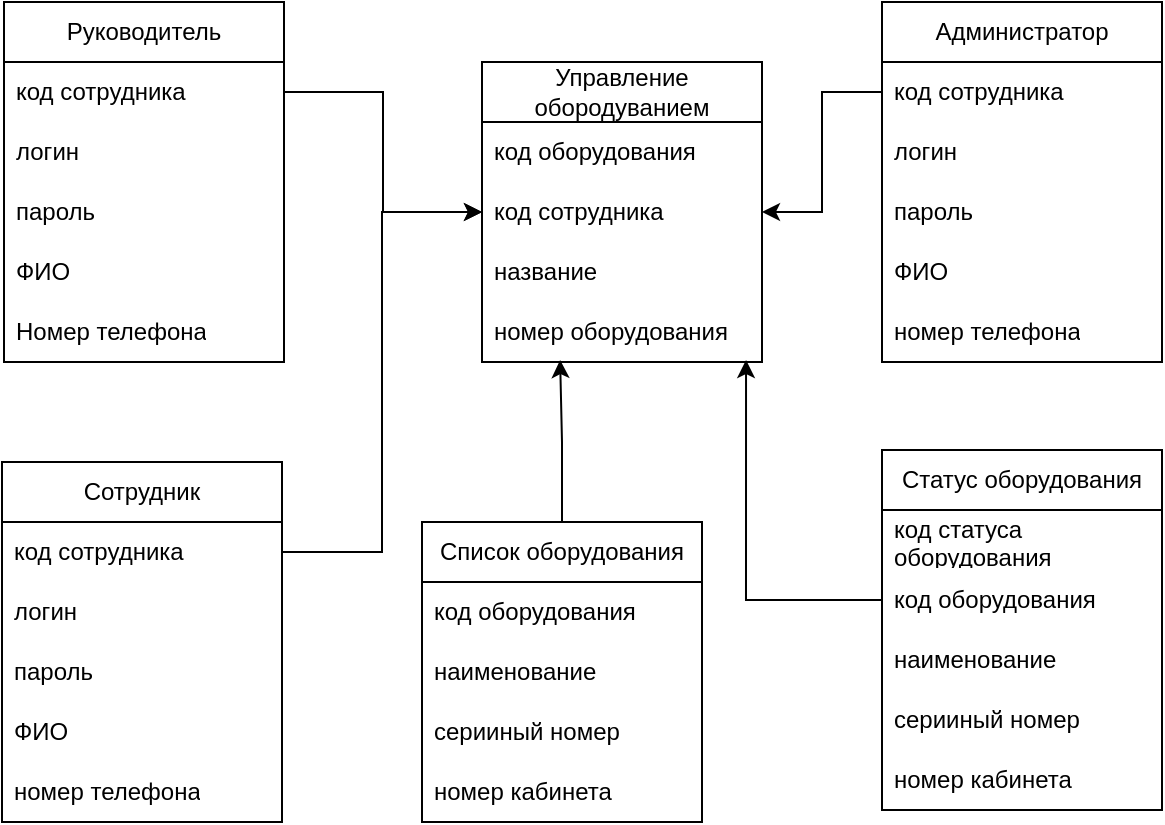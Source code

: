 <mxfile version="21.2.8" type="device">
  <diagram id="C5RBs43oDa-KdzZeNtuy" name="Page-1">
    <mxGraphModel dx="1418" dy="828" grid="1" gridSize="10" guides="1" tooltips="1" connect="1" arrows="1" fold="1" page="1" pageScale="1" pageWidth="827" pageHeight="1169" math="0" shadow="0">
      <root>
        <mxCell id="WIyWlLk6GJQsqaUBKTNV-0" />
        <mxCell id="WIyWlLk6GJQsqaUBKTNV-1" parent="WIyWlLk6GJQsqaUBKTNV-0" />
        <mxCell id="cC3bqygA9Lur-EvLjp_S-0" value="Руководитель" style="swimlane;fontStyle=0;childLayout=stackLayout;horizontal=1;startSize=30;horizontalStack=0;resizeParent=1;resizeParentMax=0;resizeLast=0;collapsible=1;marginBottom=0;whiteSpace=wrap;html=1;" parent="WIyWlLk6GJQsqaUBKTNV-1" vertex="1">
          <mxGeometry x="91" y="60" width="140" height="180" as="geometry" />
        </mxCell>
        <mxCell id="cC3bqygA9Lur-EvLjp_S-15" value="код сотрудника" style="text;strokeColor=none;fillColor=none;align=left;verticalAlign=middle;spacingLeft=4;spacingRight=4;overflow=hidden;points=[[0,0.5],[1,0.5]];portConstraint=eastwest;rotatable=0;whiteSpace=wrap;html=1;" parent="cC3bqygA9Lur-EvLjp_S-0" vertex="1">
          <mxGeometry y="30" width="140" height="30" as="geometry" />
        </mxCell>
        <mxCell id="cC3bqygA9Lur-EvLjp_S-1" value="логин" style="text;strokeColor=none;fillColor=none;align=left;verticalAlign=middle;spacingLeft=4;spacingRight=4;overflow=hidden;points=[[0,0.5],[1,0.5]];portConstraint=eastwest;rotatable=0;whiteSpace=wrap;html=1;" parent="cC3bqygA9Lur-EvLjp_S-0" vertex="1">
          <mxGeometry y="60" width="140" height="30" as="geometry" />
        </mxCell>
        <mxCell id="cC3bqygA9Lur-EvLjp_S-2" value="пароль" style="text;strokeColor=none;fillColor=none;align=left;verticalAlign=middle;spacingLeft=4;spacingRight=4;overflow=hidden;points=[[0,0.5],[1,0.5]];portConstraint=eastwest;rotatable=0;whiteSpace=wrap;html=1;" parent="cC3bqygA9Lur-EvLjp_S-0" vertex="1">
          <mxGeometry y="90" width="140" height="30" as="geometry" />
        </mxCell>
        <mxCell id="lQwCAfQHZuTjg5wV2Eo8-4" value="ФИО" style="text;strokeColor=none;fillColor=none;align=left;verticalAlign=middle;spacingLeft=4;spacingRight=4;overflow=hidden;points=[[0,0.5],[1,0.5]];portConstraint=eastwest;rotatable=0;whiteSpace=wrap;html=1;" vertex="1" parent="cC3bqygA9Lur-EvLjp_S-0">
          <mxGeometry y="120" width="140" height="30" as="geometry" />
        </mxCell>
        <mxCell id="lQwCAfQHZuTjg5wV2Eo8-5" value="Номер телефона" style="text;strokeColor=none;fillColor=none;align=left;verticalAlign=middle;spacingLeft=4;spacingRight=4;overflow=hidden;points=[[0,0.5],[1,0.5]];portConstraint=eastwest;rotatable=0;whiteSpace=wrap;html=1;" vertex="1" parent="cC3bqygA9Lur-EvLjp_S-0">
          <mxGeometry y="150" width="140" height="30" as="geometry" />
        </mxCell>
        <mxCell id="cC3bqygA9Lur-EvLjp_S-4" value="Сотрудник" style="swimlane;fontStyle=0;childLayout=stackLayout;horizontal=1;startSize=30;horizontalStack=0;resizeParent=1;resizeParentMax=0;resizeLast=0;collapsible=1;marginBottom=0;whiteSpace=wrap;html=1;" parent="WIyWlLk6GJQsqaUBKTNV-1" vertex="1">
          <mxGeometry x="90" y="290" width="140" height="180" as="geometry" />
        </mxCell>
        <mxCell id="cC3bqygA9Lur-EvLjp_S-16" value="код сотрудника" style="text;strokeColor=none;fillColor=none;align=left;verticalAlign=middle;spacingLeft=4;spacingRight=4;overflow=hidden;points=[[0,0.5],[1,0.5]];portConstraint=eastwest;rotatable=0;whiteSpace=wrap;html=1;" parent="cC3bqygA9Lur-EvLjp_S-4" vertex="1">
          <mxGeometry y="30" width="140" height="30" as="geometry" />
        </mxCell>
        <mxCell id="cC3bqygA9Lur-EvLjp_S-5" value="логин" style="text;strokeColor=none;fillColor=none;align=left;verticalAlign=middle;spacingLeft=4;spacingRight=4;overflow=hidden;points=[[0,0.5],[1,0.5]];portConstraint=eastwest;rotatable=0;whiteSpace=wrap;html=1;" parent="cC3bqygA9Lur-EvLjp_S-4" vertex="1">
          <mxGeometry y="60" width="140" height="30" as="geometry" />
        </mxCell>
        <mxCell id="cC3bqygA9Lur-EvLjp_S-6" value="пароль" style="text;strokeColor=none;fillColor=none;align=left;verticalAlign=middle;spacingLeft=4;spacingRight=4;overflow=hidden;points=[[0,0.5],[1,0.5]];portConstraint=eastwest;rotatable=0;whiteSpace=wrap;html=1;" parent="cC3bqygA9Lur-EvLjp_S-4" vertex="1">
          <mxGeometry y="90" width="140" height="30" as="geometry" />
        </mxCell>
        <mxCell id="cC3bqygA9Lur-EvLjp_S-7" value="ФИО" style="text;strokeColor=none;fillColor=none;align=left;verticalAlign=middle;spacingLeft=4;spacingRight=4;overflow=hidden;points=[[0,0.5],[1,0.5]];portConstraint=eastwest;rotatable=0;whiteSpace=wrap;html=1;" parent="cC3bqygA9Lur-EvLjp_S-4" vertex="1">
          <mxGeometry y="120" width="140" height="30" as="geometry" />
        </mxCell>
        <mxCell id="cC3bqygA9Lur-EvLjp_S-8" value="номер телефона" style="text;strokeColor=none;fillColor=none;align=left;verticalAlign=middle;spacingLeft=4;spacingRight=4;overflow=hidden;points=[[0,0.5],[1,0.5]];portConstraint=eastwest;rotatable=0;whiteSpace=wrap;html=1;" parent="cC3bqygA9Lur-EvLjp_S-4" vertex="1">
          <mxGeometry y="150" width="140" height="30" as="geometry" />
        </mxCell>
        <mxCell id="cC3bqygA9Lur-EvLjp_S-11" value="Управление обородуванием" style="swimlane;fontStyle=0;childLayout=stackLayout;horizontal=1;startSize=30;horizontalStack=0;resizeParent=1;resizeParentMax=0;resizeLast=0;collapsible=1;marginBottom=0;whiteSpace=wrap;html=1;" parent="WIyWlLk6GJQsqaUBKTNV-1" vertex="1">
          <mxGeometry x="330" y="90" width="140" height="150" as="geometry" />
        </mxCell>
        <mxCell id="cC3bqygA9Lur-EvLjp_S-12" value="код оборудования" style="text;strokeColor=none;fillColor=none;align=left;verticalAlign=middle;spacingLeft=4;spacingRight=4;overflow=hidden;points=[[0,0.5],[1,0.5]];portConstraint=eastwest;rotatable=0;whiteSpace=wrap;html=1;" parent="cC3bqygA9Lur-EvLjp_S-11" vertex="1">
          <mxGeometry y="30" width="140" height="30" as="geometry" />
        </mxCell>
        <mxCell id="lQwCAfQHZuTjg5wV2Eo8-8" value="код сотрудника" style="text;strokeColor=none;fillColor=none;align=left;verticalAlign=middle;spacingLeft=4;spacingRight=4;overflow=hidden;points=[[0,0.5],[1,0.5]];portConstraint=eastwest;rotatable=0;whiteSpace=wrap;html=1;" vertex="1" parent="cC3bqygA9Lur-EvLjp_S-11">
          <mxGeometry y="60" width="140" height="30" as="geometry" />
        </mxCell>
        <mxCell id="cC3bqygA9Lur-EvLjp_S-13" value="название" style="text;strokeColor=none;fillColor=none;align=left;verticalAlign=middle;spacingLeft=4;spacingRight=4;overflow=hidden;points=[[0,0.5],[1,0.5]];portConstraint=eastwest;rotatable=0;whiteSpace=wrap;html=1;" parent="cC3bqygA9Lur-EvLjp_S-11" vertex="1">
          <mxGeometry y="90" width="140" height="30" as="geometry" />
        </mxCell>
        <mxCell id="lQwCAfQHZuTjg5wV2Eo8-0" value="номер оборудования" style="text;strokeColor=none;fillColor=none;align=left;verticalAlign=middle;spacingLeft=4;spacingRight=4;overflow=hidden;points=[[0,0.5],[1,0.5]];portConstraint=eastwest;rotatable=0;whiteSpace=wrap;html=1;" vertex="1" parent="cC3bqygA9Lur-EvLjp_S-11">
          <mxGeometry y="120" width="140" height="30" as="geometry" />
        </mxCell>
        <mxCell id="cC3bqygA9Lur-EvLjp_S-17" style="edgeStyle=orthogonalEdgeStyle;rounded=0;orthogonalLoop=1;jettySize=auto;html=1;exitX=1;exitY=0.5;exitDx=0;exitDy=0;entryX=0;entryY=0.5;entryDx=0;entryDy=0;" parent="WIyWlLk6GJQsqaUBKTNV-1" source="cC3bqygA9Lur-EvLjp_S-15" target="lQwCAfQHZuTjg5wV2Eo8-8" edge="1">
          <mxGeometry relative="1" as="geometry" />
        </mxCell>
        <mxCell id="cC3bqygA9Lur-EvLjp_S-18" style="edgeStyle=orthogonalEdgeStyle;rounded=0;orthogonalLoop=1;jettySize=auto;html=1;exitX=1;exitY=0.5;exitDx=0;exitDy=0;entryX=0;entryY=0.5;entryDx=0;entryDy=0;" parent="WIyWlLk6GJQsqaUBKTNV-1" source="cC3bqygA9Lur-EvLjp_S-16" target="lQwCAfQHZuTjg5wV2Eo8-8" edge="1">
          <mxGeometry relative="1" as="geometry" />
        </mxCell>
        <mxCell id="cC3bqygA9Lur-EvLjp_S-33" style="edgeStyle=orthogonalEdgeStyle;rounded=0;orthogonalLoop=1;jettySize=auto;html=1;exitX=0.5;exitY=0;exitDx=0;exitDy=0;entryX=0.279;entryY=0.967;entryDx=0;entryDy=0;entryPerimeter=0;" parent="WIyWlLk6GJQsqaUBKTNV-1" source="cC3bqygA9Lur-EvLjp_S-19" target="lQwCAfQHZuTjg5wV2Eo8-0" edge="1">
          <mxGeometry relative="1" as="geometry">
            <mxPoint x="370" y="280" as="targetPoint" />
          </mxGeometry>
        </mxCell>
        <mxCell id="cC3bqygA9Lur-EvLjp_S-19" value="Список оборудования" style="swimlane;fontStyle=0;childLayout=stackLayout;horizontal=1;startSize=30;horizontalStack=0;resizeParent=1;resizeParentMax=0;resizeLast=0;collapsible=1;marginBottom=0;whiteSpace=wrap;html=1;" parent="WIyWlLk6GJQsqaUBKTNV-1" vertex="1">
          <mxGeometry x="300" y="320" width="140" height="150" as="geometry" />
        </mxCell>
        <mxCell id="cC3bqygA9Lur-EvLjp_S-20" value="код оборудования" style="text;strokeColor=none;fillColor=none;align=left;verticalAlign=middle;spacingLeft=4;spacingRight=4;overflow=hidden;points=[[0,0.5],[1,0.5]];portConstraint=eastwest;rotatable=0;whiteSpace=wrap;html=1;" parent="cC3bqygA9Lur-EvLjp_S-19" vertex="1">
          <mxGeometry y="30" width="140" height="30" as="geometry" />
        </mxCell>
        <mxCell id="cC3bqygA9Lur-EvLjp_S-22" value="наименование" style="text;strokeColor=none;fillColor=none;align=left;verticalAlign=middle;spacingLeft=4;spacingRight=4;overflow=hidden;points=[[0,0.5],[1,0.5]];portConstraint=eastwest;rotatable=0;whiteSpace=wrap;html=1;" parent="cC3bqygA9Lur-EvLjp_S-19" vertex="1">
          <mxGeometry y="60" width="140" height="30" as="geometry" />
        </mxCell>
        <mxCell id="cC3bqygA9Lur-EvLjp_S-21" value="серииный номер" style="text;strokeColor=none;fillColor=none;align=left;verticalAlign=middle;spacingLeft=4;spacingRight=4;overflow=hidden;points=[[0,0.5],[1,0.5]];portConstraint=eastwest;rotatable=0;whiteSpace=wrap;html=1;" parent="cC3bqygA9Lur-EvLjp_S-19" vertex="1">
          <mxGeometry y="90" width="140" height="30" as="geometry" />
        </mxCell>
        <mxCell id="cC3bqygA9Lur-EvLjp_S-23" value="номер кабинета" style="text;strokeColor=none;fillColor=none;align=left;verticalAlign=middle;spacingLeft=4;spacingRight=4;overflow=hidden;points=[[0,0.5],[1,0.5]];portConstraint=eastwest;rotatable=0;whiteSpace=wrap;html=1;" parent="cC3bqygA9Lur-EvLjp_S-19" vertex="1">
          <mxGeometry y="120" width="140" height="30" as="geometry" />
        </mxCell>
        <mxCell id="cC3bqygA9Lur-EvLjp_S-26" value="Администратор" style="swimlane;fontStyle=0;childLayout=stackLayout;horizontal=1;startSize=30;horizontalStack=0;resizeParent=1;resizeParentMax=0;resizeLast=0;collapsible=1;marginBottom=0;whiteSpace=wrap;html=1;" parent="WIyWlLk6GJQsqaUBKTNV-1" vertex="1">
          <mxGeometry x="530" y="60" width="140" height="180" as="geometry" />
        </mxCell>
        <mxCell id="cC3bqygA9Lur-EvLjp_S-27" value="код сотрудника" style="text;strokeColor=none;fillColor=none;align=left;verticalAlign=middle;spacingLeft=4;spacingRight=4;overflow=hidden;points=[[0,0.5],[1,0.5]];portConstraint=eastwest;rotatable=0;whiteSpace=wrap;html=1;" parent="cC3bqygA9Lur-EvLjp_S-26" vertex="1">
          <mxGeometry y="30" width="140" height="30" as="geometry" />
        </mxCell>
        <mxCell id="cC3bqygA9Lur-EvLjp_S-28" value="логин" style="text;strokeColor=none;fillColor=none;align=left;verticalAlign=middle;spacingLeft=4;spacingRight=4;overflow=hidden;points=[[0,0.5],[1,0.5]];portConstraint=eastwest;rotatable=0;whiteSpace=wrap;html=1;" parent="cC3bqygA9Lur-EvLjp_S-26" vertex="1">
          <mxGeometry y="60" width="140" height="30" as="geometry" />
        </mxCell>
        <mxCell id="cC3bqygA9Lur-EvLjp_S-29" value="пароль" style="text;strokeColor=none;fillColor=none;align=left;verticalAlign=middle;spacingLeft=4;spacingRight=4;overflow=hidden;points=[[0,0.5],[1,0.5]];portConstraint=eastwest;rotatable=0;whiteSpace=wrap;html=1;" parent="cC3bqygA9Lur-EvLjp_S-26" vertex="1">
          <mxGeometry y="90" width="140" height="30" as="geometry" />
        </mxCell>
        <mxCell id="cC3bqygA9Lur-EvLjp_S-30" value="ФИО" style="text;strokeColor=none;fillColor=none;align=left;verticalAlign=middle;spacingLeft=4;spacingRight=4;overflow=hidden;points=[[0,0.5],[1,0.5]];portConstraint=eastwest;rotatable=0;whiteSpace=wrap;html=1;" parent="cC3bqygA9Lur-EvLjp_S-26" vertex="1">
          <mxGeometry y="120" width="140" height="30" as="geometry" />
        </mxCell>
        <mxCell id="cC3bqygA9Lur-EvLjp_S-31" value="номер телефона" style="text;strokeColor=none;fillColor=none;align=left;verticalAlign=middle;spacingLeft=4;spacingRight=4;overflow=hidden;points=[[0,0.5],[1,0.5]];portConstraint=eastwest;rotatable=0;whiteSpace=wrap;html=1;" parent="cC3bqygA9Lur-EvLjp_S-26" vertex="1">
          <mxGeometry y="150" width="140" height="30" as="geometry" />
        </mxCell>
        <mxCell id="cC3bqygA9Lur-EvLjp_S-32" style="edgeStyle=orthogonalEdgeStyle;rounded=0;orthogonalLoop=1;jettySize=auto;html=1;exitX=0;exitY=0.5;exitDx=0;exitDy=0;entryX=1;entryY=0.5;entryDx=0;entryDy=0;" parent="WIyWlLk6GJQsqaUBKTNV-1" source="cC3bqygA9Lur-EvLjp_S-27" target="cC3bqygA9Lur-EvLjp_S-11" edge="1">
          <mxGeometry relative="1" as="geometry" />
        </mxCell>
        <mxCell id="cC3bqygA9Lur-EvLjp_S-38" style="edgeStyle=orthogonalEdgeStyle;rounded=0;orthogonalLoop=1;jettySize=auto;html=1;entryX=0.943;entryY=0.967;entryDx=0;entryDy=0;entryPerimeter=0;exitX=0;exitY=0.5;exitDx=0;exitDy=0;" parent="WIyWlLk6GJQsqaUBKTNV-1" source="cC3bqygA9Lur-EvLjp_S-35" target="lQwCAfQHZuTjg5wV2Eo8-0" edge="1">
          <mxGeometry relative="1" as="geometry">
            <mxPoint x="476" y="340" as="sourcePoint" />
            <mxPoint x="440" y="280" as="targetPoint" />
          </mxGeometry>
        </mxCell>
        <mxCell id="cC3bqygA9Lur-EvLjp_S-34" value="Статус оборудования" style="swimlane;fontStyle=0;childLayout=stackLayout;horizontal=1;startSize=30;horizontalStack=0;resizeParent=1;resizeParentMax=0;resizeLast=0;collapsible=1;marginBottom=0;whiteSpace=wrap;html=1;" parent="WIyWlLk6GJQsqaUBKTNV-1" vertex="1">
          <mxGeometry x="530" y="284" width="140" height="180" as="geometry" />
        </mxCell>
        <mxCell id="lQwCAfQHZuTjg5wV2Eo8-6" value="код статуса оборудования" style="text;strokeColor=none;fillColor=none;align=left;verticalAlign=middle;spacingLeft=4;spacingRight=4;overflow=hidden;points=[[0,0.5],[1,0.5]];portConstraint=eastwest;rotatable=0;whiteSpace=wrap;html=1;" vertex="1" parent="cC3bqygA9Lur-EvLjp_S-34">
          <mxGeometry y="30" width="140" height="30" as="geometry" />
        </mxCell>
        <mxCell id="cC3bqygA9Lur-EvLjp_S-35" value="код оборудования" style="text;strokeColor=none;fillColor=none;align=left;verticalAlign=middle;spacingLeft=4;spacingRight=4;overflow=hidden;points=[[0,0.5],[1,0.5]];portConstraint=eastwest;rotatable=0;whiteSpace=wrap;html=1;" parent="cC3bqygA9Lur-EvLjp_S-34" vertex="1">
          <mxGeometry y="60" width="140" height="30" as="geometry" />
        </mxCell>
        <mxCell id="lQwCAfQHZuTjg5wV2Eo8-9" value="наименование" style="text;strokeColor=none;fillColor=none;align=left;verticalAlign=middle;spacingLeft=4;spacingRight=4;overflow=hidden;points=[[0,0.5],[1,0.5]];portConstraint=eastwest;rotatable=0;whiteSpace=wrap;html=1;" vertex="1" parent="cC3bqygA9Lur-EvLjp_S-34">
          <mxGeometry y="90" width="140" height="30" as="geometry" />
        </mxCell>
        <mxCell id="cC3bqygA9Lur-EvLjp_S-36" value="серииный номер" style="text;strokeColor=none;fillColor=none;align=left;verticalAlign=middle;spacingLeft=4;spacingRight=4;overflow=hidden;points=[[0,0.5],[1,0.5]];portConstraint=eastwest;rotatable=0;whiteSpace=wrap;html=1;" parent="cC3bqygA9Lur-EvLjp_S-34" vertex="1">
          <mxGeometry y="120" width="140" height="30" as="geometry" />
        </mxCell>
        <mxCell id="lQwCAfQHZuTjg5wV2Eo8-7" value="номер кабинета" style="text;strokeColor=none;fillColor=none;align=left;verticalAlign=middle;spacingLeft=4;spacingRight=4;overflow=hidden;points=[[0,0.5],[1,0.5]];portConstraint=eastwest;rotatable=0;whiteSpace=wrap;html=1;" vertex="1" parent="cC3bqygA9Lur-EvLjp_S-34">
          <mxGeometry y="150" width="140" height="30" as="geometry" />
        </mxCell>
      </root>
    </mxGraphModel>
  </diagram>
</mxfile>

